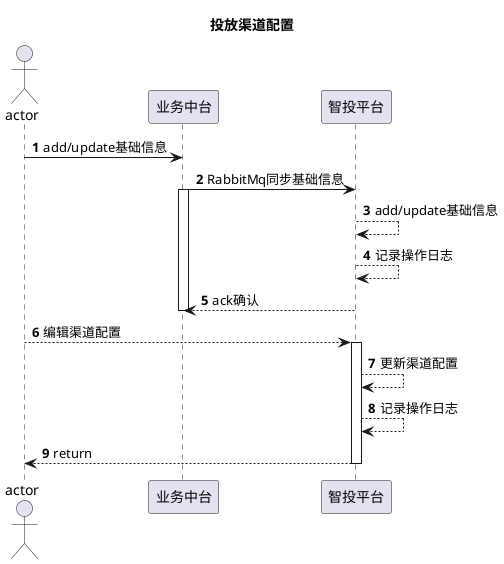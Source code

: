 @startuml
'https://plantuml.com/sequence-diagram

title 投放渠道配置
autonumber
actor       actor    as client

client -> 业务中台: add/update基础信息
业务中台 -> 智投平台: RabbitMq同步基础信息
activate 业务中台
智投平台 --> 智投平台: add/update基础信息
智投平台 --> 智投平台: 记录操作日志
智投平台 --> 业务中台: ack确认
deactivate 业务中台
client --> 智投平台: 编辑渠道配置
activate 智投平台
智投平台 --> 智投平台: 更新渠道配置
智投平台 --> 智投平台: 记录操作日志
智投平台 --> client: return
deactivate 智投平台
@enduml